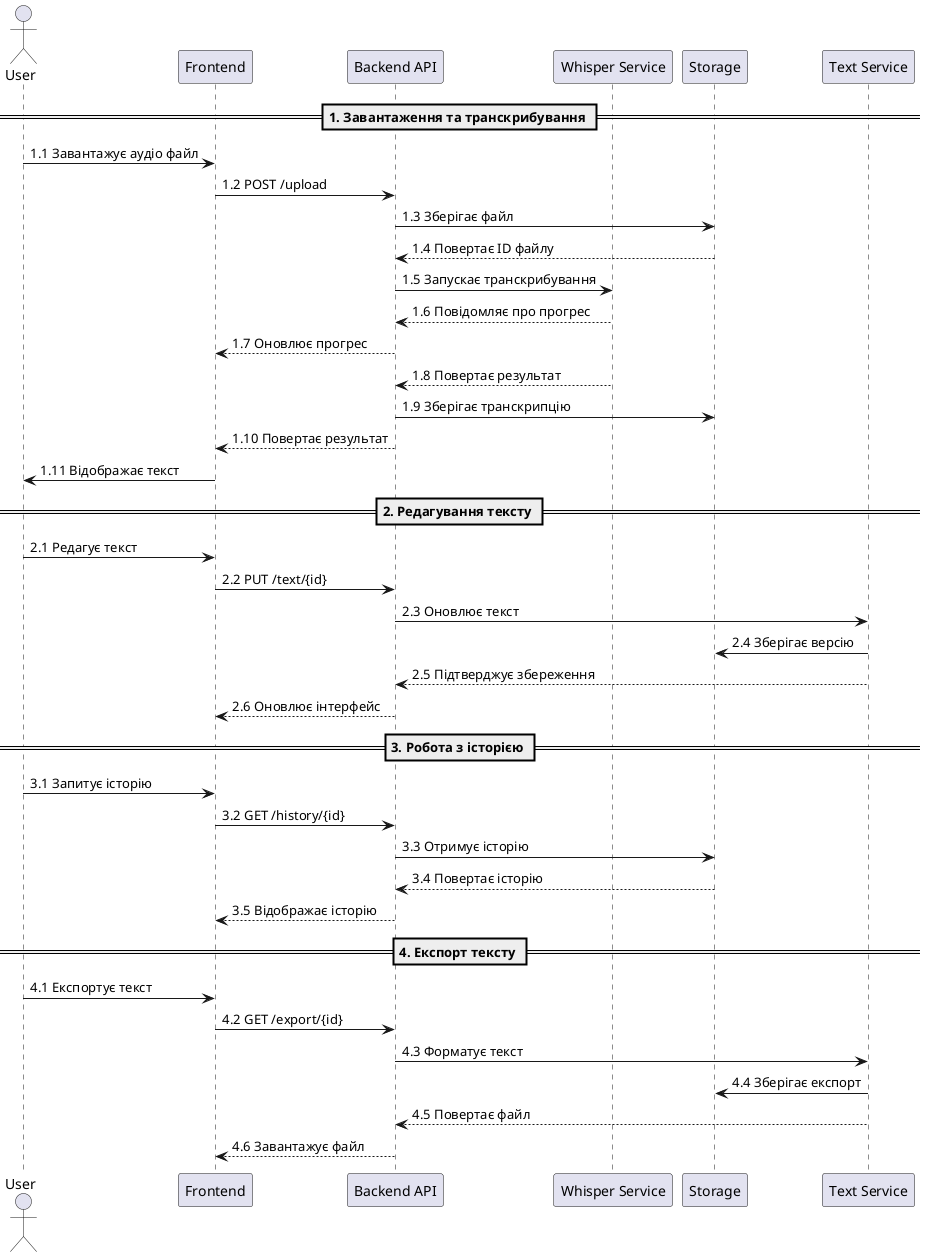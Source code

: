 @startuml VoiseToText Sequence Diagram

actor User
participant "Frontend" as FE
participant "Backend API" as API
participant "Whisper Service" as WS
participant "Storage" as ST
participant "Text Service" as TXT

== 1. Завантаження та транскрибування ==
User -> FE: 1.1 Завантажує аудіо файл
FE -> API: 1.2 POST /upload
API -> ST: 1.3 Зберігає файл
ST --> API: 1.4 Повертає ID файлу
API -> WS: 1.5 Запускає транскрибування
WS --> API: 1.6 Повідомляє про прогрес
API --> FE: 1.7 Оновлює прогрес
WS --> API: 1.8 Повертає результат
API -> ST: 1.9 Зберігає транскрипцію
API --> FE: 1.10 Повертає результат
FE -> User: 1.11 Відображає текст

== 2. Редагування тексту ==
User -> FE: 2.1 Редагує текст
FE -> API: 2.2 PUT /text/{id}
API -> TXT: 2.3 Оновлює текст
TXT -> ST: 2.4 Зберігає версію
TXT --> API: 2.5 Підтверджує збереження
API --> FE: 2.6 Оновлює інтерфейс

== 3. Робота з історією ==
User -> FE: 3.1 Запитує історію
FE -> API: 3.2 GET /history/{id}
API -> ST: 3.3 Отримує історію
ST --> API: 3.4 Повертає історію
API --> FE: 3.5 Відображає історію

== 4. Експорт тексту ==
User -> FE: 4.1 Експортує текст
FE -> API: 4.2 GET /export/{id}
API -> TXT: 4.3 Форматує текст
TXT -> ST: 4.4 Зберігає експорт
TXT --> API: 4.5 Повертає файл
API --> FE: 4.6 Завантажує файл

@enduml 